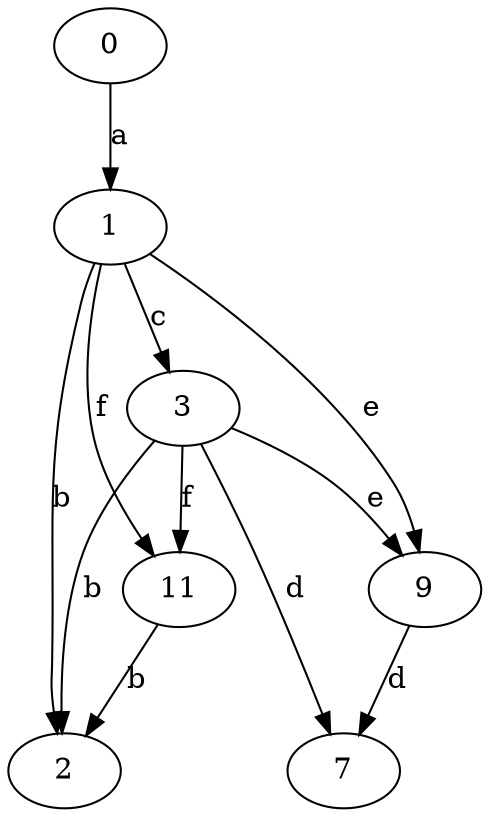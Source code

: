 strict digraph  {
0;
1;
2;
3;
7;
9;
11;
0 -> 1  [label=a];
1 -> 2  [label=b];
1 -> 3  [label=c];
1 -> 9  [label=e];
1 -> 11  [label=f];
3 -> 2  [label=b];
3 -> 7  [label=d];
3 -> 9  [label=e];
3 -> 11  [label=f];
9 -> 7  [label=d];
11 -> 2  [label=b];
}
